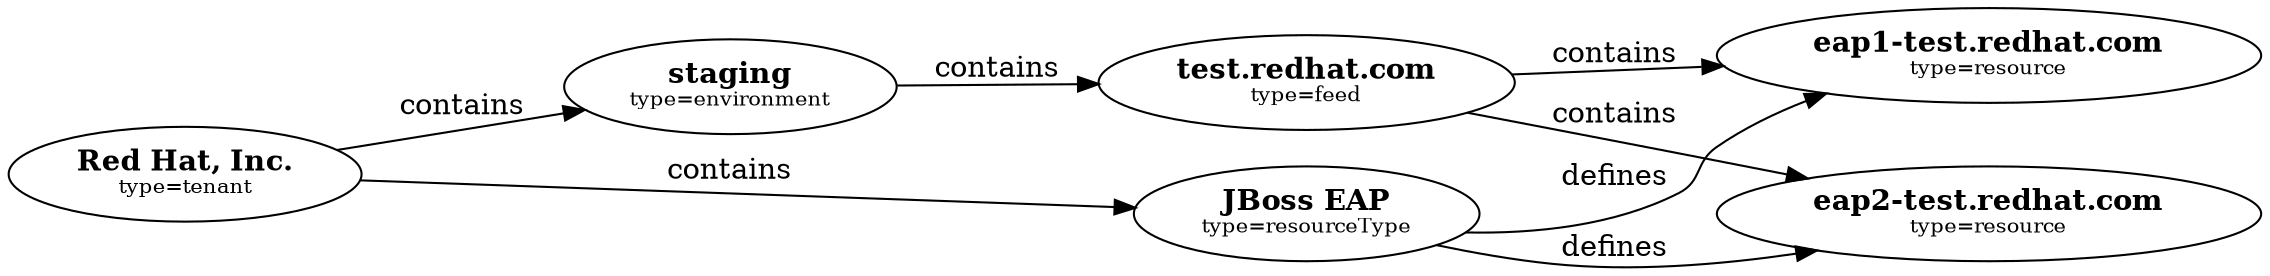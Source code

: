 digraph invstructure {
  rankdir=LR;

  t  [label=<<B>Red Hat, Inc.</B><BR/><FONT point-size="10">type=tenant</FONT>>];
  e  [label=<<B>staging</B><BR/><FONT point-size="10">type=environment</FONT>>];
  f [label=<<B>test.redhat.com</B><BR/><FONT point-size="10">type=feed</FONT>>];
  r1 [label=<<b>eap1-test.redhat.com</b><br/><font point-size="10">type=resource</font>>];
  r2 [label=<<b>eap2-test.redhat.com</b><br/><font point-size="10">type=resource</font>>];
  rt [label=<<B>JBoss EAP</B><BR/><FONT point-size="10">type=resourceType</FONT>>];


  t -> e [label="contains"];
  e -> f [label="contains"];
  f -> r1 [label="contains"];
  f -> r2 [label="contains"];
  t -> rt [label="contains"];
  rt -> r1 [label="defines"];
  rt -> r2 [label="defines"];
}
